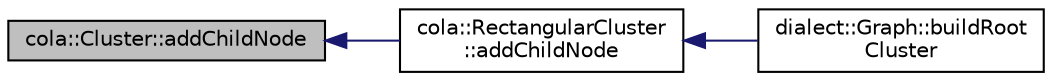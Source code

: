 digraph "cola::Cluster::addChildNode"
{
  edge [fontname="Helvetica",fontsize="10",labelfontname="Helvetica",labelfontsize="10"];
  node [fontname="Helvetica",fontsize="10",shape=record];
  rankdir="LR";
  Node4 [label="cola::Cluster::addChildNode",height=0.2,width=0.4,color="black", fillcolor="grey75", style="filled", fontcolor="black"];
  Node4 -> Node5 [dir="back",color="midnightblue",fontsize="10",style="solid",fontname="Helvetica"];
  Node5 [label="cola::RectangularCluster\l::addChildNode",height=0.2,width=0.4,color="black", fillcolor="white", style="filled",URL="$classcola_1_1RectangularCluster.html#a911163cd00e56a7d9d45620943db97a6",tooltip="Mark a rectangle as being a child of this cluster. "];
  Node5 -> Node6 [dir="back",color="midnightblue",fontsize="10",style="solid",fontname="Helvetica"];
  Node6 [label="dialect::Graph::buildRoot\lCluster",height=0.2,width=0.4,color="black", fillcolor="white", style="filled",URL="$classdialect_1_1Graph.html#ab51e05d72e5bc537e4e86b37793286b1",tooltip="Build a cola::RootCluster based on the node clusters specified in a ColaOptions object. "];
}
